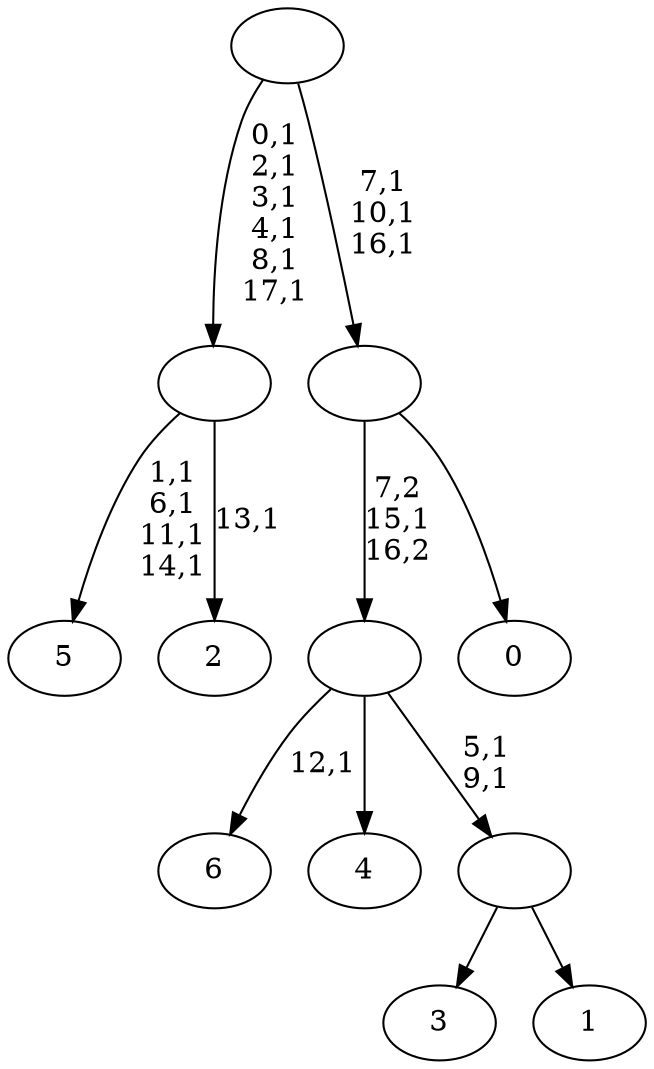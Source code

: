 digraph T {
	25 [label="6"]
	23 [label="5"]
	18 [label="4"]
	17 [label="3"]
	16 [label="2"]
	14 [label=""]
	8 [label="1"]
	7 [label=""]
	5 [label=""]
	4 [label="0"]
	3 [label=""]
	0 [label=""]
	14 -> 16 [label="13,1"]
	14 -> 23 [label="1,1\n6,1\n11,1\n14,1"]
	7 -> 17 [label=""]
	7 -> 8 [label=""]
	5 -> 7 [label="5,1\n9,1"]
	5 -> 25 [label="12,1"]
	5 -> 18 [label=""]
	3 -> 5 [label="7,2\n15,1\n16,2"]
	3 -> 4 [label=""]
	0 -> 3 [label="7,1\n10,1\n16,1"]
	0 -> 14 [label="0,1\n2,1\n3,1\n4,1\n8,1\n17,1"]
}
